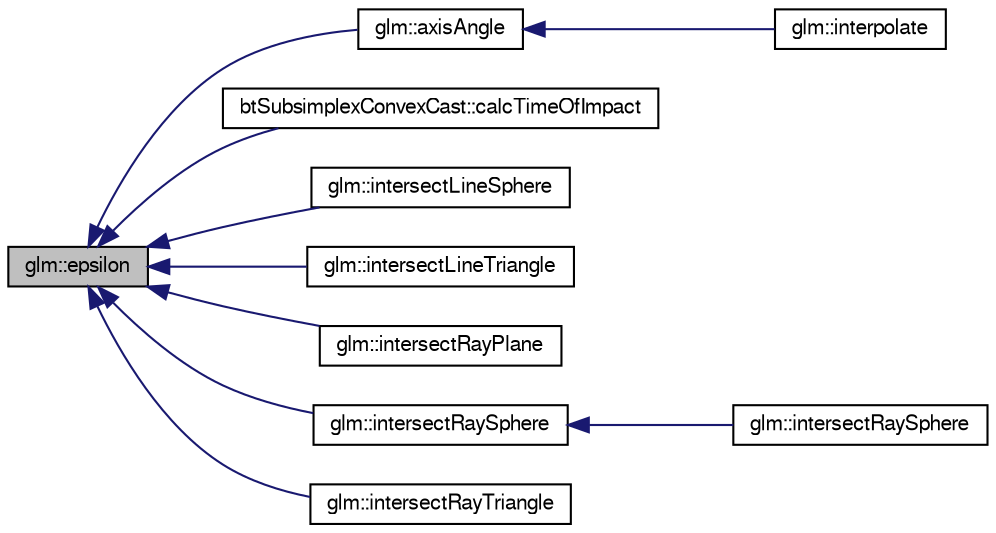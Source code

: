 digraph G
{
  bgcolor="transparent";
  edge [fontname="FreeSans",fontsize=10,labelfontname="FreeSans",labelfontsize=10];
  node [fontname="FreeSans",fontsize=10,shape=record];
  rankdir=LR;
  Node1 [label="glm::epsilon",height=0.2,width=0.4,color="black", fillcolor="grey75", style="filled" fontcolor="black"];
  Node1 -> Node2 [dir=back,color="midnightblue",fontsize=10,style="solid"];
  Node2 [label="glm::axisAngle",height=0.2,width=0.4,color="black",URL="$group__gtx__matrix__interpolation.html#g16474d44af6a32a07c50df2409526d95"];
  Node2 -> Node3 [dir=back,color="midnightblue",fontsize=10,style="solid"];
  Node3 [label="glm::interpolate",height=0.2,width=0.4,color="black",URL="$group__gtx__matrix__interpolation.html#gc618bbef632f87be5c570aa5afe63f30"];
  Node1 -> Node4 [dir=back,color="midnightblue",fontsize=10,style="solid"];
  Node4 [label="btSubsimplexConvexCast::calcTimeOfImpact",height=0.2,width=0.4,color="black",URL="$classbt_subsimplex_convex_cast.html#93202199b82c9d2f3074617f8db72e17"];
  Node1 -> Node5 [dir=back,color="midnightblue",fontsize=10,style="solid"];
  Node5 [label="glm::intersectLineSphere",height=0.2,width=0.4,color="black",URL="$group__gtx__intersect.html#g28b9b80acf2ea35780709e01b27ab60f"];
  Node1 -> Node6 [dir=back,color="midnightblue",fontsize=10,style="solid"];
  Node6 [label="glm::intersectLineTriangle",height=0.2,width=0.4,color="black",URL="$group__gtx__intersect.html#g1aa5d241478d1493ff4d8c22b8d9e293"];
  Node1 -> Node7 [dir=back,color="midnightblue",fontsize=10,style="solid"];
  Node7 [label="glm::intersectRayPlane",height=0.2,width=0.4,color="black",URL="$group__gtx__intersect.html#g1699af184f5244ebe224fd653dd0bfc0"];
  Node1 -> Node8 [dir=back,color="midnightblue",fontsize=10,style="solid"];
  Node8 [label="glm::intersectRaySphere",height=0.2,width=0.4,color="black",URL="$group__gtx__intersect.html#g95b17f6f08015c92fc8ac3e83010492d"];
  Node8 -> Node9 [dir=back,color="midnightblue",fontsize=10,style="solid"];
  Node9 [label="glm::intersectRaySphere",height=0.2,width=0.4,color="black",URL="$group__gtx__intersect.html#g2e6a97dd3fcdbf83c24dd3499f81014b"];
  Node1 -> Node10 [dir=back,color="midnightblue",fontsize=10,style="solid"];
  Node10 [label="glm::intersectRayTriangle",height=0.2,width=0.4,color="black",URL="$group__gtx__intersect.html#gbf48f0fca6a10a8edb001b3d546de5fe"];
}
